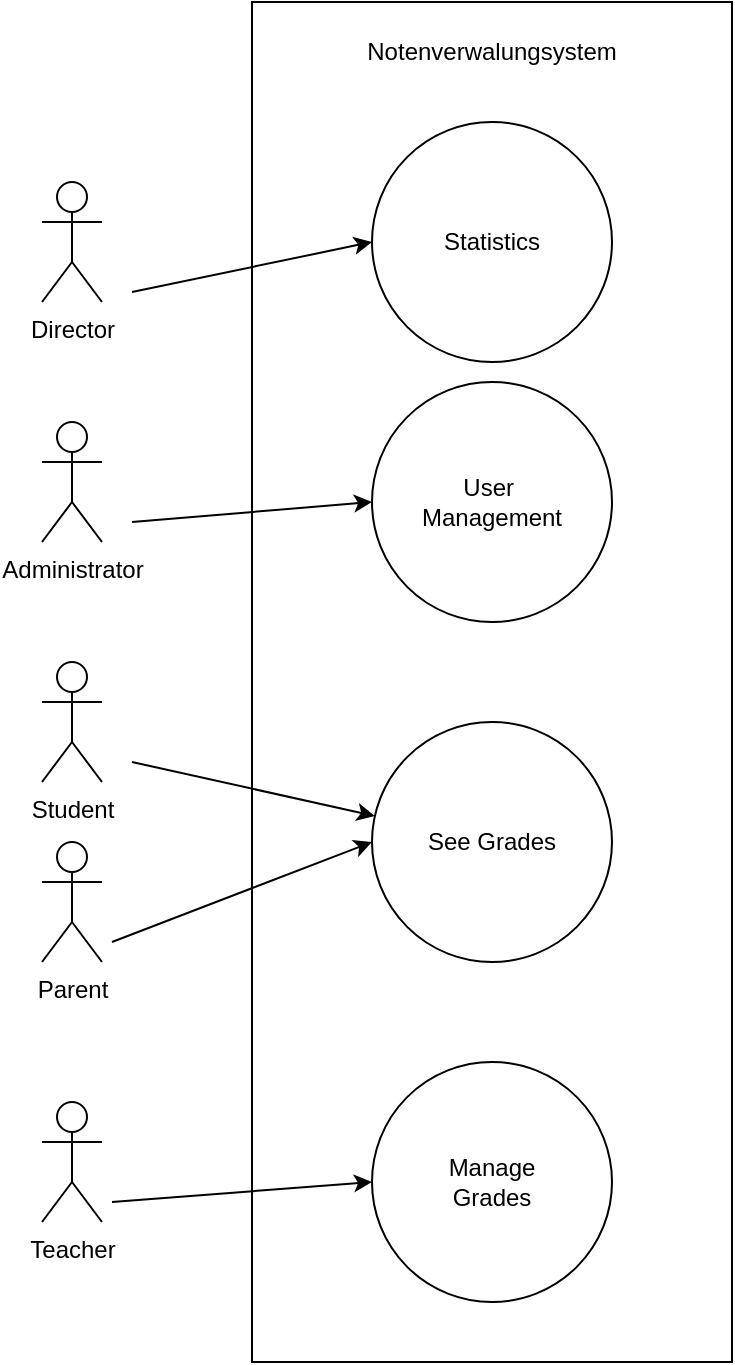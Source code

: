 <mxfile version="24.8.4">
  <diagram name="Page-1" id="_493iPMfWterIu8goGuG">
    <mxGraphModel dx="1368" dy="801" grid="1" gridSize="10" guides="1" tooltips="1" connect="1" arrows="1" fold="1" page="1" pageScale="1" pageWidth="827" pageHeight="1169" math="0" shadow="0">
      <root>
        <mxCell id="0" />
        <mxCell id="1" parent="0" />
        <mxCell id="tTSFyH0JSTib0KhG9x39-1" value="Director&lt;div&gt;&lt;br&gt;&lt;/div&gt;" style="shape=umlActor;verticalLabelPosition=bottom;verticalAlign=top;html=1;outlineConnect=0;" vertex="1" parent="1">
          <mxGeometry x="235" y="140" width="30" height="60" as="geometry" />
        </mxCell>
        <mxCell id="tTSFyH0JSTib0KhG9x39-17" value="" style="rounded=0;whiteSpace=wrap;html=1;" vertex="1" parent="1">
          <mxGeometry x="340" y="50" width="240" height="680" as="geometry" />
        </mxCell>
        <mxCell id="tTSFyH0JSTib0KhG9x39-4" value="&lt;div&gt;Administrator&lt;/div&gt;" style="shape=umlActor;verticalLabelPosition=bottom;verticalAlign=top;html=1;outlineConnect=0;" vertex="1" parent="1">
          <mxGeometry x="235" y="260" width="30" height="60" as="geometry" />
        </mxCell>
        <mxCell id="tTSFyH0JSTib0KhG9x39-5" value="&lt;div&gt;Student&lt;/div&gt;" style="shape=umlActor;verticalLabelPosition=bottom;verticalAlign=top;html=1;outlineConnect=0;" vertex="1" parent="1">
          <mxGeometry x="235" y="380" width="30" height="60" as="geometry" />
        </mxCell>
        <mxCell id="tTSFyH0JSTib0KhG9x39-6" value="&lt;div&gt;Parent&lt;/div&gt;" style="shape=umlActor;verticalLabelPosition=bottom;verticalAlign=top;html=1;outlineConnect=0;" vertex="1" parent="1">
          <mxGeometry x="235" y="470" width="30" height="60" as="geometry" />
        </mxCell>
        <mxCell id="tTSFyH0JSTib0KhG9x39-9" value="Teacher" style="shape=umlActor;verticalLabelPosition=bottom;verticalAlign=top;html=1;outlineConnect=0;" vertex="1" parent="1">
          <mxGeometry x="235" y="600" width="30" height="60" as="geometry" />
        </mxCell>
        <mxCell id="tTSFyH0JSTib0KhG9x39-13" value="Statistics" style="ellipse;whiteSpace=wrap;html=1;aspect=fixed;" vertex="1" parent="1">
          <mxGeometry x="400" y="110" width="120" height="120" as="geometry" />
        </mxCell>
        <mxCell id="tTSFyH0JSTib0KhG9x39-14" value="User&amp;nbsp;&lt;div&gt;Management&lt;/div&gt;" style="ellipse;whiteSpace=wrap;html=1;aspect=fixed;" vertex="1" parent="1">
          <mxGeometry x="400" y="240" width="120" height="120" as="geometry" />
        </mxCell>
        <mxCell id="tTSFyH0JSTib0KhG9x39-15" value="See Grades" style="ellipse;whiteSpace=wrap;html=1;aspect=fixed;" vertex="1" parent="1">
          <mxGeometry x="400" y="410" width="120" height="120" as="geometry" />
        </mxCell>
        <mxCell id="tTSFyH0JSTib0KhG9x39-16" value="Manage&lt;div&gt;Grades&lt;/div&gt;" style="ellipse;whiteSpace=wrap;html=1;aspect=fixed;" vertex="1" parent="1">
          <mxGeometry x="400" y="580" width="120" height="120" as="geometry" />
        </mxCell>
        <mxCell id="tTSFyH0JSTib0KhG9x39-18" value="" style="endArrow=classic;html=1;rounded=0;entryX=0;entryY=0.5;entryDx=0;entryDy=0;" edge="1" parent="1" target="tTSFyH0JSTib0KhG9x39-13">
          <mxGeometry width="50" height="50" relative="1" as="geometry">
            <mxPoint x="280" y="195" as="sourcePoint" />
            <mxPoint x="330" y="145" as="targetPoint" />
          </mxGeometry>
        </mxCell>
        <mxCell id="tTSFyH0JSTib0KhG9x39-19" value="" style="endArrow=classic;html=1;rounded=0;entryX=0;entryY=0.5;entryDx=0;entryDy=0;" edge="1" parent="1" target="tTSFyH0JSTib0KhG9x39-14">
          <mxGeometry width="50" height="50" relative="1" as="geometry">
            <mxPoint x="280" y="310" as="sourcePoint" />
            <mxPoint x="410" y="180" as="targetPoint" />
          </mxGeometry>
        </mxCell>
        <mxCell id="tTSFyH0JSTib0KhG9x39-20" value="" style="endArrow=classic;html=1;rounded=0;" edge="1" parent="1" target="tTSFyH0JSTib0KhG9x39-15">
          <mxGeometry width="50" height="50" relative="1" as="geometry">
            <mxPoint x="280" y="430" as="sourcePoint" />
            <mxPoint x="410" y="310" as="targetPoint" />
          </mxGeometry>
        </mxCell>
        <mxCell id="tTSFyH0JSTib0KhG9x39-21" value="" style="endArrow=classic;html=1;rounded=0;entryX=0;entryY=0.5;entryDx=0;entryDy=0;" edge="1" parent="1" target="tTSFyH0JSTib0KhG9x39-15">
          <mxGeometry width="50" height="50" relative="1" as="geometry">
            <mxPoint x="270" y="520" as="sourcePoint" />
            <mxPoint x="428" y="438" as="targetPoint" />
          </mxGeometry>
        </mxCell>
        <mxCell id="tTSFyH0JSTib0KhG9x39-22" value="" style="endArrow=classic;html=1;rounded=0;entryX=0;entryY=0.5;entryDx=0;entryDy=0;" edge="1" parent="1" target="tTSFyH0JSTib0KhG9x39-16">
          <mxGeometry width="50" height="50" relative="1" as="geometry">
            <mxPoint x="270" y="650" as="sourcePoint" />
            <mxPoint x="410" y="480" as="targetPoint" />
          </mxGeometry>
        </mxCell>
        <mxCell id="tTSFyH0JSTib0KhG9x39-23" value="Notenverwalungsystem" style="text;html=1;align=center;verticalAlign=middle;whiteSpace=wrap;rounded=0;" vertex="1" parent="1">
          <mxGeometry x="430" y="60" width="60" height="30" as="geometry" />
        </mxCell>
      </root>
    </mxGraphModel>
  </diagram>
</mxfile>
